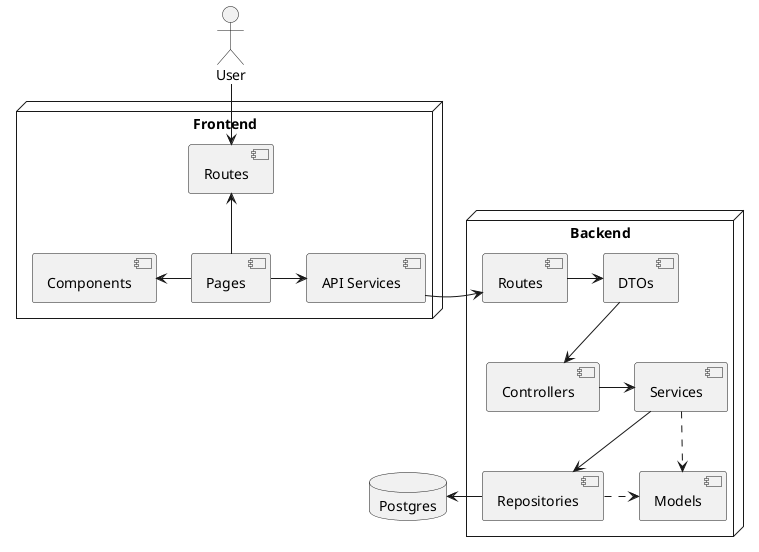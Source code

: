 @startuml

actor User as customer

node "Frontend" {
   [Routes] as Routes
   [Pages] as Pages
   [Components] as Components
   [API Services] as API
   Pages -u-> Routes
   Pages -l-> Components
   Pages -> API
}

node "Backend" {
   [Routes] as Routes2
   [DTOs] as DTOs
   [Controllers] as Controllers
   [Services] as Services
   [Repositories] as Repos
   [Models] as Models
   API -> Routes2
   Routes2 -> DTOs
   DTOs -d-> Controllers
   Controllers -r-> Services
   Services -d-> Repos
   Services ..> Models
   Repos .r.> Models
}
   Repos -l-> Postgres

database "Postgres" {
}

customer -d-> Routes
@enduml

//www.plantuml.com/plantuml/png/VP8xRiCm38PtdOB8xWmzW94-KA13KQEFgUYWsa9WL1O3YkvIvEwbAHEAbqmclz-KFj0-PFR4ynITypqZmKSE13v3FsV6AP1p2OS0kqV2n24DE_Xp0F3vYZE7_BMyMagbdJ-kK2jbzpYTC8N49QYjfhVT4xm5-XtxTL2016KUchbfw_a6ey3DCHQqEdqsvplV_rnJlb7yyFvIe1Hcd9Wmna0bg7t9DxxMb2l22VF8IEEQAj3eMPHYWLeg5Tt5kkfOATHyz0dD86GhSj5AJf9VkbYja-gnnVjzMqKq5qOLdYlMXNUO-KXojXiy-s-VPS76PCFBrksVqIljinr26kOf_WC0